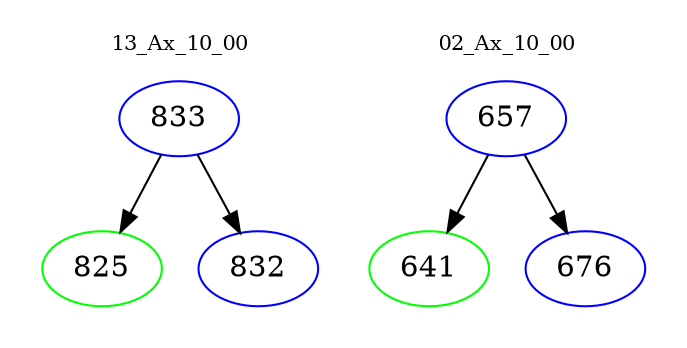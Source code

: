 digraph{
subgraph cluster_0 {
color = white
label = "13_Ax_10_00";
fontsize=10;
T0_833 [label="833", color="blue"]
T0_833 -> T0_825 [color="black"]
T0_825 [label="825", color="green"]
T0_833 -> T0_832 [color="black"]
T0_832 [label="832", color="blue"]
}
subgraph cluster_1 {
color = white
label = "02_Ax_10_00";
fontsize=10;
T1_657 [label="657", color="blue"]
T1_657 -> T1_641 [color="black"]
T1_641 [label="641", color="green"]
T1_657 -> T1_676 [color="black"]
T1_676 [label="676", color="blue"]
}
}

